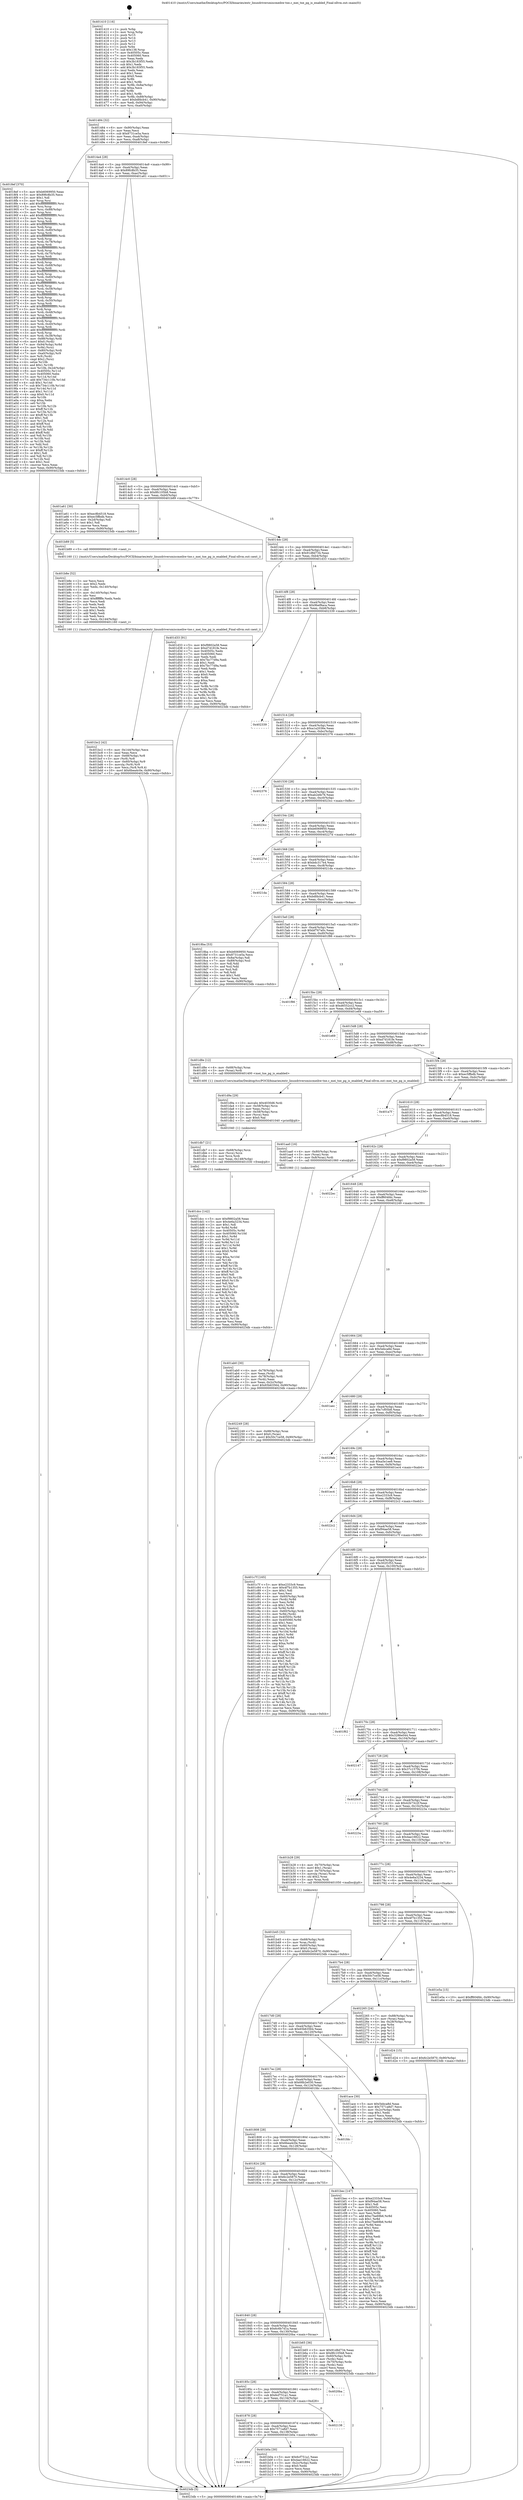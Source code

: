digraph "0x401410" {
  label = "0x401410 (/mnt/c/Users/mathe/Desktop/tcc/POCII/binaries/extr_linuxdriversmiscmeihw-txe.c_mei_txe_pg_is_enabled_Final-ollvm.out::main(0))"
  labelloc = "t"
  node[shape=record]

  Entry [label="",width=0.3,height=0.3,shape=circle,fillcolor=black,style=filled]
  "0x401484" [label="{
     0x401484 [32]\l
     | [instrs]\l
     &nbsp;&nbsp;0x401484 \<+6\>: mov -0x90(%rbp),%eax\l
     &nbsp;&nbsp;0x40148a \<+2\>: mov %eax,%ecx\l
     &nbsp;&nbsp;0x40148c \<+6\>: sub $0x8731ce5a,%ecx\l
     &nbsp;&nbsp;0x401492 \<+6\>: mov %eax,-0xa4(%rbp)\l
     &nbsp;&nbsp;0x401498 \<+6\>: mov %ecx,-0xa8(%rbp)\l
     &nbsp;&nbsp;0x40149e \<+6\>: je 00000000004018ef \<main+0x4df\>\l
  }"]
  "0x4018ef" [label="{
     0x4018ef [370]\l
     | [instrs]\l
     &nbsp;&nbsp;0x4018ef \<+5\>: mov $0xb6069950,%eax\l
     &nbsp;&nbsp;0x4018f4 \<+5\>: mov $0x89fc8b35,%ecx\l
     &nbsp;&nbsp;0x4018f9 \<+2\>: mov $0x1,%dl\l
     &nbsp;&nbsp;0x4018fb \<+3\>: mov %rsp,%rsi\l
     &nbsp;&nbsp;0x4018fe \<+4\>: add $0xfffffffffffffff0,%rsi\l
     &nbsp;&nbsp;0x401902 \<+3\>: mov %rsi,%rsp\l
     &nbsp;&nbsp;0x401905 \<+7\>: mov %rsi,-0x88(%rbp)\l
     &nbsp;&nbsp;0x40190c \<+3\>: mov %rsp,%rsi\l
     &nbsp;&nbsp;0x40190f \<+4\>: add $0xfffffffffffffff0,%rsi\l
     &nbsp;&nbsp;0x401913 \<+3\>: mov %rsi,%rsp\l
     &nbsp;&nbsp;0x401916 \<+3\>: mov %rsp,%rdi\l
     &nbsp;&nbsp;0x401919 \<+4\>: add $0xfffffffffffffff0,%rdi\l
     &nbsp;&nbsp;0x40191d \<+3\>: mov %rdi,%rsp\l
     &nbsp;&nbsp;0x401920 \<+4\>: mov %rdi,-0x80(%rbp)\l
     &nbsp;&nbsp;0x401924 \<+3\>: mov %rsp,%rdi\l
     &nbsp;&nbsp;0x401927 \<+4\>: add $0xfffffffffffffff0,%rdi\l
     &nbsp;&nbsp;0x40192b \<+3\>: mov %rdi,%rsp\l
     &nbsp;&nbsp;0x40192e \<+4\>: mov %rdi,-0x78(%rbp)\l
     &nbsp;&nbsp;0x401932 \<+3\>: mov %rsp,%rdi\l
     &nbsp;&nbsp;0x401935 \<+4\>: add $0xfffffffffffffff0,%rdi\l
     &nbsp;&nbsp;0x401939 \<+3\>: mov %rdi,%rsp\l
     &nbsp;&nbsp;0x40193c \<+4\>: mov %rdi,-0x70(%rbp)\l
     &nbsp;&nbsp;0x401940 \<+3\>: mov %rsp,%rdi\l
     &nbsp;&nbsp;0x401943 \<+4\>: add $0xfffffffffffffff0,%rdi\l
     &nbsp;&nbsp;0x401947 \<+3\>: mov %rdi,%rsp\l
     &nbsp;&nbsp;0x40194a \<+4\>: mov %rdi,-0x68(%rbp)\l
     &nbsp;&nbsp;0x40194e \<+3\>: mov %rsp,%rdi\l
     &nbsp;&nbsp;0x401951 \<+4\>: add $0xfffffffffffffff0,%rdi\l
     &nbsp;&nbsp;0x401955 \<+3\>: mov %rdi,%rsp\l
     &nbsp;&nbsp;0x401958 \<+4\>: mov %rdi,-0x60(%rbp)\l
     &nbsp;&nbsp;0x40195c \<+3\>: mov %rsp,%rdi\l
     &nbsp;&nbsp;0x40195f \<+4\>: add $0xfffffffffffffff0,%rdi\l
     &nbsp;&nbsp;0x401963 \<+3\>: mov %rdi,%rsp\l
     &nbsp;&nbsp;0x401966 \<+4\>: mov %rdi,-0x58(%rbp)\l
     &nbsp;&nbsp;0x40196a \<+3\>: mov %rsp,%rdi\l
     &nbsp;&nbsp;0x40196d \<+4\>: add $0xfffffffffffffff0,%rdi\l
     &nbsp;&nbsp;0x401971 \<+3\>: mov %rdi,%rsp\l
     &nbsp;&nbsp;0x401974 \<+4\>: mov %rdi,-0x50(%rbp)\l
     &nbsp;&nbsp;0x401978 \<+3\>: mov %rsp,%rdi\l
     &nbsp;&nbsp;0x40197b \<+4\>: add $0xfffffffffffffff0,%rdi\l
     &nbsp;&nbsp;0x40197f \<+3\>: mov %rdi,%rsp\l
     &nbsp;&nbsp;0x401982 \<+4\>: mov %rdi,-0x48(%rbp)\l
     &nbsp;&nbsp;0x401986 \<+3\>: mov %rsp,%rdi\l
     &nbsp;&nbsp;0x401989 \<+4\>: add $0xfffffffffffffff0,%rdi\l
     &nbsp;&nbsp;0x40198d \<+3\>: mov %rdi,%rsp\l
     &nbsp;&nbsp;0x401990 \<+4\>: mov %rdi,-0x40(%rbp)\l
     &nbsp;&nbsp;0x401994 \<+3\>: mov %rsp,%rdi\l
     &nbsp;&nbsp;0x401997 \<+4\>: add $0xfffffffffffffff0,%rdi\l
     &nbsp;&nbsp;0x40199b \<+3\>: mov %rdi,%rsp\l
     &nbsp;&nbsp;0x40199e \<+4\>: mov %rdi,-0x38(%rbp)\l
     &nbsp;&nbsp;0x4019a2 \<+7\>: mov -0x88(%rbp),%rdi\l
     &nbsp;&nbsp;0x4019a9 \<+6\>: movl $0x0,(%rdi)\l
     &nbsp;&nbsp;0x4019af \<+7\>: mov -0x94(%rbp),%r8d\l
     &nbsp;&nbsp;0x4019b6 \<+3\>: mov %r8d,(%rsi)\l
     &nbsp;&nbsp;0x4019b9 \<+4\>: mov -0x80(%rbp),%rdi\l
     &nbsp;&nbsp;0x4019bd \<+7\>: mov -0xa0(%rbp),%r9\l
     &nbsp;&nbsp;0x4019c4 \<+3\>: mov %r9,(%rdi)\l
     &nbsp;&nbsp;0x4019c7 \<+3\>: cmpl $0x2,(%rsi)\l
     &nbsp;&nbsp;0x4019ca \<+4\>: setne %r10b\l
     &nbsp;&nbsp;0x4019ce \<+4\>: and $0x1,%r10b\l
     &nbsp;&nbsp;0x4019d2 \<+4\>: mov %r10b,-0x2d(%rbp)\l
     &nbsp;&nbsp;0x4019d6 \<+8\>: mov 0x40505c,%r11d\l
     &nbsp;&nbsp;0x4019de \<+7\>: mov 0x405060,%ebx\l
     &nbsp;&nbsp;0x4019e5 \<+3\>: mov %r11d,%r14d\l
     &nbsp;&nbsp;0x4019e8 \<+7\>: add $0x734c110b,%r14d\l
     &nbsp;&nbsp;0x4019ef \<+4\>: sub $0x1,%r14d\l
     &nbsp;&nbsp;0x4019f3 \<+7\>: sub $0x734c110b,%r14d\l
     &nbsp;&nbsp;0x4019fa \<+4\>: imul %r14d,%r11d\l
     &nbsp;&nbsp;0x4019fe \<+4\>: and $0x1,%r11d\l
     &nbsp;&nbsp;0x401a02 \<+4\>: cmp $0x0,%r11d\l
     &nbsp;&nbsp;0x401a06 \<+4\>: sete %r10b\l
     &nbsp;&nbsp;0x401a0a \<+3\>: cmp $0xa,%ebx\l
     &nbsp;&nbsp;0x401a0d \<+4\>: setl %r15b\l
     &nbsp;&nbsp;0x401a11 \<+3\>: mov %r10b,%r12b\l
     &nbsp;&nbsp;0x401a14 \<+4\>: xor $0xff,%r12b\l
     &nbsp;&nbsp;0x401a18 \<+3\>: mov %r15b,%r13b\l
     &nbsp;&nbsp;0x401a1b \<+4\>: xor $0xff,%r13b\l
     &nbsp;&nbsp;0x401a1f \<+3\>: xor $0x1,%dl\l
     &nbsp;&nbsp;0x401a22 \<+3\>: mov %r12b,%sil\l
     &nbsp;&nbsp;0x401a25 \<+4\>: and $0xff,%sil\l
     &nbsp;&nbsp;0x401a29 \<+3\>: and %dl,%r10b\l
     &nbsp;&nbsp;0x401a2c \<+3\>: mov %r13b,%dil\l
     &nbsp;&nbsp;0x401a2f \<+4\>: and $0xff,%dil\l
     &nbsp;&nbsp;0x401a33 \<+3\>: and %dl,%r15b\l
     &nbsp;&nbsp;0x401a36 \<+3\>: or %r10b,%sil\l
     &nbsp;&nbsp;0x401a39 \<+3\>: or %r15b,%dil\l
     &nbsp;&nbsp;0x401a3c \<+3\>: xor %dil,%sil\l
     &nbsp;&nbsp;0x401a3f \<+3\>: or %r13b,%r12b\l
     &nbsp;&nbsp;0x401a42 \<+4\>: xor $0xff,%r12b\l
     &nbsp;&nbsp;0x401a46 \<+3\>: or $0x1,%dl\l
     &nbsp;&nbsp;0x401a49 \<+3\>: and %dl,%r12b\l
     &nbsp;&nbsp;0x401a4c \<+3\>: or %r12b,%sil\l
     &nbsp;&nbsp;0x401a4f \<+4\>: test $0x1,%sil\l
     &nbsp;&nbsp;0x401a53 \<+3\>: cmovne %ecx,%eax\l
     &nbsp;&nbsp;0x401a56 \<+6\>: mov %eax,-0x90(%rbp)\l
     &nbsp;&nbsp;0x401a5c \<+5\>: jmp 00000000004023db \<main+0xfcb\>\l
  }"]
  "0x4014a4" [label="{
     0x4014a4 [28]\l
     | [instrs]\l
     &nbsp;&nbsp;0x4014a4 \<+5\>: jmp 00000000004014a9 \<main+0x99\>\l
     &nbsp;&nbsp;0x4014a9 \<+6\>: mov -0xa4(%rbp),%eax\l
     &nbsp;&nbsp;0x4014af \<+5\>: sub $0x89fc8b35,%eax\l
     &nbsp;&nbsp;0x4014b4 \<+6\>: mov %eax,-0xac(%rbp)\l
     &nbsp;&nbsp;0x4014ba \<+6\>: je 0000000000401a61 \<main+0x651\>\l
  }"]
  Exit [label="",width=0.3,height=0.3,shape=circle,fillcolor=black,style=filled,peripheries=2]
  "0x401a61" [label="{
     0x401a61 [30]\l
     | [instrs]\l
     &nbsp;&nbsp;0x401a61 \<+5\>: mov $0xec8b4518,%eax\l
     &nbsp;&nbsp;0x401a66 \<+5\>: mov $0xec5ffbdb,%ecx\l
     &nbsp;&nbsp;0x401a6b \<+3\>: mov -0x2d(%rbp),%dl\l
     &nbsp;&nbsp;0x401a6e \<+3\>: test $0x1,%dl\l
     &nbsp;&nbsp;0x401a71 \<+3\>: cmovne %ecx,%eax\l
     &nbsp;&nbsp;0x401a74 \<+6\>: mov %eax,-0x90(%rbp)\l
     &nbsp;&nbsp;0x401a7a \<+5\>: jmp 00000000004023db \<main+0xfcb\>\l
  }"]
  "0x4014c0" [label="{
     0x4014c0 [28]\l
     | [instrs]\l
     &nbsp;&nbsp;0x4014c0 \<+5\>: jmp 00000000004014c5 \<main+0xb5\>\l
     &nbsp;&nbsp;0x4014c5 \<+6\>: mov -0xa4(%rbp),%eax\l
     &nbsp;&nbsp;0x4014cb \<+5\>: sub $0x8fc105b8,%eax\l
     &nbsp;&nbsp;0x4014d0 \<+6\>: mov %eax,-0xb0(%rbp)\l
     &nbsp;&nbsp;0x4014d6 \<+6\>: je 0000000000401b89 \<main+0x779\>\l
  }"]
  "0x401dcc" [label="{
     0x401dcc [142]\l
     | [instrs]\l
     &nbsp;&nbsp;0x401dcc \<+5\>: mov $0xf9802a58,%eax\l
     &nbsp;&nbsp;0x401dd1 \<+5\>: mov $0x4e6a3234,%esi\l
     &nbsp;&nbsp;0x401dd6 \<+2\>: mov $0x1,%dl\l
     &nbsp;&nbsp;0x401dd8 \<+3\>: xor %r8d,%r8d\l
     &nbsp;&nbsp;0x401ddb \<+8\>: mov 0x40505c,%r9d\l
     &nbsp;&nbsp;0x401de3 \<+8\>: mov 0x405060,%r10d\l
     &nbsp;&nbsp;0x401deb \<+4\>: sub $0x1,%r8d\l
     &nbsp;&nbsp;0x401def \<+3\>: mov %r9d,%r11d\l
     &nbsp;&nbsp;0x401df2 \<+3\>: add %r8d,%r11d\l
     &nbsp;&nbsp;0x401df5 \<+4\>: imul %r11d,%r9d\l
     &nbsp;&nbsp;0x401df9 \<+4\>: and $0x1,%r9d\l
     &nbsp;&nbsp;0x401dfd \<+4\>: cmp $0x0,%r9d\l
     &nbsp;&nbsp;0x401e01 \<+3\>: sete %bl\l
     &nbsp;&nbsp;0x401e04 \<+4\>: cmp $0xa,%r10d\l
     &nbsp;&nbsp;0x401e08 \<+4\>: setl %r14b\l
     &nbsp;&nbsp;0x401e0c \<+3\>: mov %bl,%r15b\l
     &nbsp;&nbsp;0x401e0f \<+4\>: xor $0xff,%r15b\l
     &nbsp;&nbsp;0x401e13 \<+3\>: mov %r14b,%r12b\l
     &nbsp;&nbsp;0x401e16 \<+4\>: xor $0xff,%r12b\l
     &nbsp;&nbsp;0x401e1a \<+3\>: xor $0x0,%dl\l
     &nbsp;&nbsp;0x401e1d \<+3\>: mov %r15b,%r13b\l
     &nbsp;&nbsp;0x401e20 \<+4\>: and $0x0,%r13b\l
     &nbsp;&nbsp;0x401e24 \<+2\>: and %dl,%bl\l
     &nbsp;&nbsp;0x401e26 \<+3\>: mov %r12b,%cl\l
     &nbsp;&nbsp;0x401e29 \<+3\>: and $0x0,%cl\l
     &nbsp;&nbsp;0x401e2c \<+3\>: and %dl,%r14b\l
     &nbsp;&nbsp;0x401e2f \<+3\>: or %bl,%r13b\l
     &nbsp;&nbsp;0x401e32 \<+3\>: or %r14b,%cl\l
     &nbsp;&nbsp;0x401e35 \<+3\>: xor %cl,%r13b\l
     &nbsp;&nbsp;0x401e38 \<+3\>: or %r12b,%r15b\l
     &nbsp;&nbsp;0x401e3b \<+4\>: xor $0xff,%r15b\l
     &nbsp;&nbsp;0x401e3f \<+3\>: or $0x0,%dl\l
     &nbsp;&nbsp;0x401e42 \<+3\>: and %dl,%r15b\l
     &nbsp;&nbsp;0x401e45 \<+3\>: or %r15b,%r13b\l
     &nbsp;&nbsp;0x401e48 \<+4\>: test $0x1,%r13b\l
     &nbsp;&nbsp;0x401e4c \<+3\>: cmovne %esi,%eax\l
     &nbsp;&nbsp;0x401e4f \<+6\>: mov %eax,-0x90(%rbp)\l
     &nbsp;&nbsp;0x401e55 \<+5\>: jmp 00000000004023db \<main+0xfcb\>\l
  }"]
  "0x401b89" [label="{
     0x401b89 [5]\l
     | [instrs]\l
     &nbsp;&nbsp;0x401b89 \<+5\>: call 0000000000401160 \<next_i\>\l
     | [calls]\l
     &nbsp;&nbsp;0x401160 \{1\} (/mnt/c/Users/mathe/Desktop/tcc/POCII/binaries/extr_linuxdriversmiscmeihw-txe.c_mei_txe_pg_is_enabled_Final-ollvm.out::next_i)\l
  }"]
  "0x4014dc" [label="{
     0x4014dc [28]\l
     | [instrs]\l
     &nbsp;&nbsp;0x4014dc \<+5\>: jmp 00000000004014e1 \<main+0xd1\>\l
     &nbsp;&nbsp;0x4014e1 \<+6\>: mov -0xa4(%rbp),%eax\l
     &nbsp;&nbsp;0x4014e7 \<+5\>: sub $0x91d8d734,%eax\l
     &nbsp;&nbsp;0x4014ec \<+6\>: mov %eax,-0xb4(%rbp)\l
     &nbsp;&nbsp;0x4014f2 \<+6\>: je 0000000000401d33 \<main+0x923\>\l
  }"]
  "0x401db7" [label="{
     0x401db7 [21]\l
     | [instrs]\l
     &nbsp;&nbsp;0x401db7 \<+4\>: mov -0x68(%rbp),%rcx\l
     &nbsp;&nbsp;0x401dbb \<+3\>: mov (%rcx),%rcx\l
     &nbsp;&nbsp;0x401dbe \<+3\>: mov %rcx,%rdi\l
     &nbsp;&nbsp;0x401dc1 \<+6\>: mov %eax,-0x148(%rbp)\l
     &nbsp;&nbsp;0x401dc7 \<+5\>: call 0000000000401030 \<free@plt\>\l
     | [calls]\l
     &nbsp;&nbsp;0x401030 \{1\} (unknown)\l
  }"]
  "0x401d33" [label="{
     0x401d33 [91]\l
     | [instrs]\l
     &nbsp;&nbsp;0x401d33 \<+5\>: mov $0xf9802a58,%eax\l
     &nbsp;&nbsp;0x401d38 \<+5\>: mov $0xd7d181fe,%ecx\l
     &nbsp;&nbsp;0x401d3d \<+7\>: mov 0x40505c,%edx\l
     &nbsp;&nbsp;0x401d44 \<+7\>: mov 0x405060,%esi\l
     &nbsp;&nbsp;0x401d4b \<+2\>: mov %edx,%edi\l
     &nbsp;&nbsp;0x401d4d \<+6\>: add $0x7bc77d9a,%edi\l
     &nbsp;&nbsp;0x401d53 \<+3\>: sub $0x1,%edi\l
     &nbsp;&nbsp;0x401d56 \<+6\>: sub $0x7bc77d9a,%edi\l
     &nbsp;&nbsp;0x401d5c \<+3\>: imul %edi,%edx\l
     &nbsp;&nbsp;0x401d5f \<+3\>: and $0x1,%edx\l
     &nbsp;&nbsp;0x401d62 \<+3\>: cmp $0x0,%edx\l
     &nbsp;&nbsp;0x401d65 \<+4\>: sete %r8b\l
     &nbsp;&nbsp;0x401d69 \<+3\>: cmp $0xa,%esi\l
     &nbsp;&nbsp;0x401d6c \<+4\>: setl %r9b\l
     &nbsp;&nbsp;0x401d70 \<+3\>: mov %r8b,%r10b\l
     &nbsp;&nbsp;0x401d73 \<+3\>: and %r9b,%r10b\l
     &nbsp;&nbsp;0x401d76 \<+3\>: xor %r9b,%r8b\l
     &nbsp;&nbsp;0x401d79 \<+3\>: or %r8b,%r10b\l
     &nbsp;&nbsp;0x401d7c \<+4\>: test $0x1,%r10b\l
     &nbsp;&nbsp;0x401d80 \<+3\>: cmovne %ecx,%eax\l
     &nbsp;&nbsp;0x401d83 \<+6\>: mov %eax,-0x90(%rbp)\l
     &nbsp;&nbsp;0x401d89 \<+5\>: jmp 00000000004023db \<main+0xfcb\>\l
  }"]
  "0x4014f8" [label="{
     0x4014f8 [28]\l
     | [instrs]\l
     &nbsp;&nbsp;0x4014f8 \<+5\>: jmp 00000000004014fd \<main+0xed\>\l
     &nbsp;&nbsp;0x4014fd \<+6\>: mov -0xa4(%rbp),%eax\l
     &nbsp;&nbsp;0x401503 \<+5\>: sub $0x9bef8aca,%eax\l
     &nbsp;&nbsp;0x401508 \<+6\>: mov %eax,-0xb8(%rbp)\l
     &nbsp;&nbsp;0x40150e \<+6\>: je 0000000000402339 \<main+0xf29\>\l
  }"]
  "0x401d9a" [label="{
     0x401d9a [29]\l
     | [instrs]\l
     &nbsp;&nbsp;0x401d9a \<+10\>: movabs $0x4030d6,%rdi\l
     &nbsp;&nbsp;0x401da4 \<+4\>: mov -0x58(%rbp),%rcx\l
     &nbsp;&nbsp;0x401da8 \<+2\>: mov %eax,(%rcx)\l
     &nbsp;&nbsp;0x401daa \<+4\>: mov -0x58(%rbp),%rcx\l
     &nbsp;&nbsp;0x401dae \<+2\>: mov (%rcx),%esi\l
     &nbsp;&nbsp;0x401db0 \<+2\>: mov $0x0,%al\l
     &nbsp;&nbsp;0x401db2 \<+5\>: call 0000000000401040 \<printf@plt\>\l
     | [calls]\l
     &nbsp;&nbsp;0x401040 \{1\} (unknown)\l
  }"]
  "0x402339" [label="{
     0x402339\l
  }", style=dashed]
  "0x401514" [label="{
     0x401514 [28]\l
     | [instrs]\l
     &nbsp;&nbsp;0x401514 \<+5\>: jmp 0000000000401519 \<main+0x109\>\l
     &nbsp;&nbsp;0x401519 \<+6\>: mov -0xa4(%rbp),%eax\l
     &nbsp;&nbsp;0x40151f \<+5\>: sub $0xa1a2036e,%eax\l
     &nbsp;&nbsp;0x401524 \<+6\>: mov %eax,-0xbc(%rbp)\l
     &nbsp;&nbsp;0x40152a \<+6\>: je 0000000000402376 \<main+0xf66\>\l
  }"]
  "0x401bc2" [label="{
     0x401bc2 [42]\l
     | [instrs]\l
     &nbsp;&nbsp;0x401bc2 \<+6\>: mov -0x144(%rbp),%ecx\l
     &nbsp;&nbsp;0x401bc8 \<+3\>: imul %eax,%ecx\l
     &nbsp;&nbsp;0x401bcb \<+4\>: mov -0x68(%rbp),%r8\l
     &nbsp;&nbsp;0x401bcf \<+3\>: mov (%r8),%r8\l
     &nbsp;&nbsp;0x401bd2 \<+4\>: mov -0x60(%rbp),%r9\l
     &nbsp;&nbsp;0x401bd6 \<+3\>: movslq (%r9),%r9\l
     &nbsp;&nbsp;0x401bd9 \<+4\>: mov %ecx,(%r8,%r9,4)\l
     &nbsp;&nbsp;0x401bdd \<+10\>: movl $0x6bea4c0e,-0x90(%rbp)\l
     &nbsp;&nbsp;0x401be7 \<+5\>: jmp 00000000004023db \<main+0xfcb\>\l
  }"]
  "0x402376" [label="{
     0x402376\l
  }", style=dashed]
  "0x401530" [label="{
     0x401530 [28]\l
     | [instrs]\l
     &nbsp;&nbsp;0x401530 \<+5\>: jmp 0000000000401535 \<main+0x125\>\l
     &nbsp;&nbsp;0x401535 \<+6\>: mov -0xa4(%rbp),%eax\l
     &nbsp;&nbsp;0x40153b \<+5\>: sub $0xab2efe76,%eax\l
     &nbsp;&nbsp;0x401540 \<+6\>: mov %eax,-0xc0(%rbp)\l
     &nbsp;&nbsp;0x401546 \<+6\>: je 00000000004023cc \<main+0xfbc\>\l
  }"]
  "0x401b8e" [label="{
     0x401b8e [52]\l
     | [instrs]\l
     &nbsp;&nbsp;0x401b8e \<+2\>: xor %ecx,%ecx\l
     &nbsp;&nbsp;0x401b90 \<+5\>: mov $0x2,%edx\l
     &nbsp;&nbsp;0x401b95 \<+6\>: mov %edx,-0x140(%rbp)\l
     &nbsp;&nbsp;0x401b9b \<+1\>: cltd\l
     &nbsp;&nbsp;0x401b9c \<+6\>: mov -0x140(%rbp),%esi\l
     &nbsp;&nbsp;0x401ba2 \<+2\>: idiv %esi\l
     &nbsp;&nbsp;0x401ba4 \<+6\>: imul $0xfffffffe,%edx,%edx\l
     &nbsp;&nbsp;0x401baa \<+2\>: mov %ecx,%edi\l
     &nbsp;&nbsp;0x401bac \<+2\>: sub %edx,%edi\l
     &nbsp;&nbsp;0x401bae \<+2\>: mov %ecx,%edx\l
     &nbsp;&nbsp;0x401bb0 \<+3\>: sub $0x1,%edx\l
     &nbsp;&nbsp;0x401bb3 \<+2\>: add %edx,%edi\l
     &nbsp;&nbsp;0x401bb5 \<+2\>: sub %edi,%ecx\l
     &nbsp;&nbsp;0x401bb7 \<+6\>: mov %ecx,-0x144(%rbp)\l
     &nbsp;&nbsp;0x401bbd \<+5\>: call 0000000000401160 \<next_i\>\l
     | [calls]\l
     &nbsp;&nbsp;0x401160 \{1\} (/mnt/c/Users/mathe/Desktop/tcc/POCII/binaries/extr_linuxdriversmiscmeihw-txe.c_mei_txe_pg_is_enabled_Final-ollvm.out::next_i)\l
  }"]
  "0x4023cc" [label="{
     0x4023cc\l
  }", style=dashed]
  "0x40154c" [label="{
     0x40154c [28]\l
     | [instrs]\l
     &nbsp;&nbsp;0x40154c \<+5\>: jmp 0000000000401551 \<main+0x141\>\l
     &nbsp;&nbsp;0x401551 \<+6\>: mov -0xa4(%rbp),%eax\l
     &nbsp;&nbsp;0x401557 \<+5\>: sub $0xb6069950,%eax\l
     &nbsp;&nbsp;0x40155c \<+6\>: mov %eax,-0xc4(%rbp)\l
     &nbsp;&nbsp;0x401562 \<+6\>: je 000000000040227d \<main+0xe6d\>\l
  }"]
  "0x401b45" [label="{
     0x401b45 [32]\l
     | [instrs]\l
     &nbsp;&nbsp;0x401b45 \<+4\>: mov -0x68(%rbp),%rdi\l
     &nbsp;&nbsp;0x401b49 \<+3\>: mov %rax,(%rdi)\l
     &nbsp;&nbsp;0x401b4c \<+4\>: mov -0x60(%rbp),%rax\l
     &nbsp;&nbsp;0x401b50 \<+6\>: movl $0x0,(%rax)\l
     &nbsp;&nbsp;0x401b56 \<+10\>: movl $0x6c2e5870,-0x90(%rbp)\l
     &nbsp;&nbsp;0x401b60 \<+5\>: jmp 00000000004023db \<main+0xfcb\>\l
  }"]
  "0x40227d" [label="{
     0x40227d\l
  }", style=dashed]
  "0x401568" [label="{
     0x401568 [28]\l
     | [instrs]\l
     &nbsp;&nbsp;0x401568 \<+5\>: jmp 000000000040156d \<main+0x15d\>\l
     &nbsp;&nbsp;0x40156d \<+6\>: mov -0xa4(%rbp),%eax\l
     &nbsp;&nbsp;0x401573 \<+5\>: sub $0xbdc317e4,%eax\l
     &nbsp;&nbsp;0x401578 \<+6\>: mov %eax,-0xc8(%rbp)\l
     &nbsp;&nbsp;0x40157e \<+6\>: je 00000000004021da \<main+0xdca\>\l
  }"]
  "0x401894" [label="{
     0x401894\l
  }", style=dashed]
  "0x4021da" [label="{
     0x4021da\l
  }", style=dashed]
  "0x401584" [label="{
     0x401584 [28]\l
     | [instrs]\l
     &nbsp;&nbsp;0x401584 \<+5\>: jmp 0000000000401589 \<main+0x179\>\l
     &nbsp;&nbsp;0x401589 \<+6\>: mov -0xa4(%rbp),%eax\l
     &nbsp;&nbsp;0x40158f \<+5\>: sub $0xbdfdcb41,%eax\l
     &nbsp;&nbsp;0x401594 \<+6\>: mov %eax,-0xcc(%rbp)\l
     &nbsp;&nbsp;0x40159a \<+6\>: je 00000000004018ba \<main+0x4aa\>\l
  }"]
  "0x401b0a" [label="{
     0x401b0a [30]\l
     | [instrs]\l
     &nbsp;&nbsp;0x401b0a \<+5\>: mov $0x6cf751a1,%eax\l
     &nbsp;&nbsp;0x401b0f \<+5\>: mov $0x4ae16622,%ecx\l
     &nbsp;&nbsp;0x401b14 \<+3\>: mov -0x2c(%rbp),%edx\l
     &nbsp;&nbsp;0x401b17 \<+3\>: cmp $0x0,%edx\l
     &nbsp;&nbsp;0x401b1a \<+3\>: cmove %ecx,%eax\l
     &nbsp;&nbsp;0x401b1d \<+6\>: mov %eax,-0x90(%rbp)\l
     &nbsp;&nbsp;0x401b23 \<+5\>: jmp 00000000004023db \<main+0xfcb\>\l
  }"]
  "0x4018ba" [label="{
     0x4018ba [53]\l
     | [instrs]\l
     &nbsp;&nbsp;0x4018ba \<+5\>: mov $0xb6069950,%eax\l
     &nbsp;&nbsp;0x4018bf \<+5\>: mov $0x8731ce5a,%ecx\l
     &nbsp;&nbsp;0x4018c4 \<+6\>: mov -0x8a(%rbp),%dl\l
     &nbsp;&nbsp;0x4018ca \<+7\>: mov -0x89(%rbp),%sil\l
     &nbsp;&nbsp;0x4018d1 \<+3\>: mov %dl,%dil\l
     &nbsp;&nbsp;0x4018d4 \<+3\>: and %sil,%dil\l
     &nbsp;&nbsp;0x4018d7 \<+3\>: xor %sil,%dl\l
     &nbsp;&nbsp;0x4018da \<+3\>: or %dl,%dil\l
     &nbsp;&nbsp;0x4018dd \<+4\>: test $0x1,%dil\l
     &nbsp;&nbsp;0x4018e1 \<+3\>: cmovne %ecx,%eax\l
     &nbsp;&nbsp;0x4018e4 \<+6\>: mov %eax,-0x90(%rbp)\l
     &nbsp;&nbsp;0x4018ea \<+5\>: jmp 00000000004023db \<main+0xfcb\>\l
  }"]
  "0x4015a0" [label="{
     0x4015a0 [28]\l
     | [instrs]\l
     &nbsp;&nbsp;0x4015a0 \<+5\>: jmp 00000000004015a5 \<main+0x195\>\l
     &nbsp;&nbsp;0x4015a5 \<+6\>: mov -0xa4(%rbp),%eax\l
     &nbsp;&nbsp;0x4015ab \<+5\>: sub $0xbf767a0c,%eax\l
     &nbsp;&nbsp;0x4015b0 \<+6\>: mov %eax,-0xd0(%rbp)\l
     &nbsp;&nbsp;0x4015b6 \<+6\>: je 0000000000401f86 \<main+0xb76\>\l
  }"]
  "0x4023db" [label="{
     0x4023db [5]\l
     | [instrs]\l
     &nbsp;&nbsp;0x4023db \<+5\>: jmp 0000000000401484 \<main+0x74\>\l
  }"]
  "0x401410" [label="{
     0x401410 [116]\l
     | [instrs]\l
     &nbsp;&nbsp;0x401410 \<+1\>: push %rbp\l
     &nbsp;&nbsp;0x401411 \<+3\>: mov %rsp,%rbp\l
     &nbsp;&nbsp;0x401414 \<+2\>: push %r15\l
     &nbsp;&nbsp;0x401416 \<+2\>: push %r14\l
     &nbsp;&nbsp;0x401418 \<+2\>: push %r13\l
     &nbsp;&nbsp;0x40141a \<+2\>: push %r12\l
     &nbsp;&nbsp;0x40141c \<+1\>: push %rbx\l
     &nbsp;&nbsp;0x40141d \<+7\>: sub $0x138,%rsp\l
     &nbsp;&nbsp;0x401424 \<+7\>: mov 0x40505c,%eax\l
     &nbsp;&nbsp;0x40142b \<+7\>: mov 0x405060,%ecx\l
     &nbsp;&nbsp;0x401432 \<+2\>: mov %eax,%edx\l
     &nbsp;&nbsp;0x401434 \<+6\>: sub $0x3b183f55,%edx\l
     &nbsp;&nbsp;0x40143a \<+3\>: sub $0x1,%edx\l
     &nbsp;&nbsp;0x40143d \<+6\>: add $0x3b183f55,%edx\l
     &nbsp;&nbsp;0x401443 \<+3\>: imul %edx,%eax\l
     &nbsp;&nbsp;0x401446 \<+3\>: and $0x1,%eax\l
     &nbsp;&nbsp;0x401449 \<+3\>: cmp $0x0,%eax\l
     &nbsp;&nbsp;0x40144c \<+4\>: sete %r8b\l
     &nbsp;&nbsp;0x401450 \<+4\>: and $0x1,%r8b\l
     &nbsp;&nbsp;0x401454 \<+7\>: mov %r8b,-0x8a(%rbp)\l
     &nbsp;&nbsp;0x40145b \<+3\>: cmp $0xa,%ecx\l
     &nbsp;&nbsp;0x40145e \<+4\>: setl %r8b\l
     &nbsp;&nbsp;0x401462 \<+4\>: and $0x1,%r8b\l
     &nbsp;&nbsp;0x401466 \<+7\>: mov %r8b,-0x89(%rbp)\l
     &nbsp;&nbsp;0x40146d \<+10\>: movl $0xbdfdcb41,-0x90(%rbp)\l
     &nbsp;&nbsp;0x401477 \<+6\>: mov %edi,-0x94(%rbp)\l
     &nbsp;&nbsp;0x40147d \<+7\>: mov %rsi,-0xa0(%rbp)\l
  }"]
  "0x401878" [label="{
     0x401878 [28]\l
     | [instrs]\l
     &nbsp;&nbsp;0x401878 \<+5\>: jmp 000000000040187d \<main+0x46d\>\l
     &nbsp;&nbsp;0x40187d \<+6\>: mov -0xa4(%rbp),%eax\l
     &nbsp;&nbsp;0x401883 \<+5\>: sub $0x7571a8d7,%eax\l
     &nbsp;&nbsp;0x401888 \<+6\>: mov %eax,-0x138(%rbp)\l
     &nbsp;&nbsp;0x40188e \<+6\>: je 0000000000401b0a \<main+0x6fa\>\l
  }"]
  "0x402138" [label="{
     0x402138\l
  }", style=dashed]
  "0x401f86" [label="{
     0x401f86\l
  }", style=dashed]
  "0x4015bc" [label="{
     0x4015bc [28]\l
     | [instrs]\l
     &nbsp;&nbsp;0x4015bc \<+5\>: jmp 00000000004015c1 \<main+0x1b1\>\l
     &nbsp;&nbsp;0x4015c1 \<+6\>: mov -0xa4(%rbp),%eax\l
     &nbsp;&nbsp;0x4015c7 \<+5\>: sub $0xd6552cc2,%eax\l
     &nbsp;&nbsp;0x4015cc \<+6\>: mov %eax,-0xd4(%rbp)\l
     &nbsp;&nbsp;0x4015d2 \<+6\>: je 0000000000401e69 \<main+0xa59\>\l
  }"]
  "0x40185c" [label="{
     0x40185c [28]\l
     | [instrs]\l
     &nbsp;&nbsp;0x40185c \<+5\>: jmp 0000000000401861 \<main+0x451\>\l
     &nbsp;&nbsp;0x401861 \<+6\>: mov -0xa4(%rbp),%eax\l
     &nbsp;&nbsp;0x401867 \<+5\>: sub $0x6cf751a1,%eax\l
     &nbsp;&nbsp;0x40186c \<+6\>: mov %eax,-0x134(%rbp)\l
     &nbsp;&nbsp;0x401872 \<+6\>: je 0000000000402138 \<main+0xd28\>\l
  }"]
  "0x401e69" [label="{
     0x401e69\l
  }", style=dashed]
  "0x4015d8" [label="{
     0x4015d8 [28]\l
     | [instrs]\l
     &nbsp;&nbsp;0x4015d8 \<+5\>: jmp 00000000004015dd \<main+0x1cd\>\l
     &nbsp;&nbsp;0x4015dd \<+6\>: mov -0xa4(%rbp),%eax\l
     &nbsp;&nbsp;0x4015e3 \<+5\>: sub $0xd7d181fe,%eax\l
     &nbsp;&nbsp;0x4015e8 \<+6\>: mov %eax,-0xd8(%rbp)\l
     &nbsp;&nbsp;0x4015ee \<+6\>: je 0000000000401d8e \<main+0x97e\>\l
  }"]
  "0x4020ba" [label="{
     0x4020ba\l
  }", style=dashed]
  "0x401d8e" [label="{
     0x401d8e [12]\l
     | [instrs]\l
     &nbsp;&nbsp;0x401d8e \<+4\>: mov -0x68(%rbp),%rax\l
     &nbsp;&nbsp;0x401d92 \<+3\>: mov (%rax),%rdi\l
     &nbsp;&nbsp;0x401d95 \<+5\>: call 0000000000401400 \<mei_txe_pg_is_enabled\>\l
     | [calls]\l
     &nbsp;&nbsp;0x401400 \{1\} (/mnt/c/Users/mathe/Desktop/tcc/POCII/binaries/extr_linuxdriversmiscmeihw-txe.c_mei_txe_pg_is_enabled_Final-ollvm.out::mei_txe_pg_is_enabled)\l
  }"]
  "0x4015f4" [label="{
     0x4015f4 [28]\l
     | [instrs]\l
     &nbsp;&nbsp;0x4015f4 \<+5\>: jmp 00000000004015f9 \<main+0x1e9\>\l
     &nbsp;&nbsp;0x4015f9 \<+6\>: mov -0xa4(%rbp),%eax\l
     &nbsp;&nbsp;0x4015ff \<+5\>: sub $0xec5ffbdb,%eax\l
     &nbsp;&nbsp;0x401604 \<+6\>: mov %eax,-0xdc(%rbp)\l
     &nbsp;&nbsp;0x40160a \<+6\>: je 0000000000401a7f \<main+0x66f\>\l
  }"]
  "0x401840" [label="{
     0x401840 [28]\l
     | [instrs]\l
     &nbsp;&nbsp;0x401840 \<+5\>: jmp 0000000000401845 \<main+0x435\>\l
     &nbsp;&nbsp;0x401845 \<+6\>: mov -0xa4(%rbp),%eax\l
     &nbsp;&nbsp;0x40184b \<+5\>: sub $0x6c6b7d1a,%eax\l
     &nbsp;&nbsp;0x401850 \<+6\>: mov %eax,-0x130(%rbp)\l
     &nbsp;&nbsp;0x401856 \<+6\>: je 00000000004020ba \<main+0xcaa\>\l
  }"]
  "0x401a7f" [label="{
     0x401a7f\l
  }", style=dashed]
  "0x401610" [label="{
     0x401610 [28]\l
     | [instrs]\l
     &nbsp;&nbsp;0x401610 \<+5\>: jmp 0000000000401615 \<main+0x205\>\l
     &nbsp;&nbsp;0x401615 \<+6\>: mov -0xa4(%rbp),%eax\l
     &nbsp;&nbsp;0x40161b \<+5\>: sub $0xec8b4518,%eax\l
     &nbsp;&nbsp;0x401620 \<+6\>: mov %eax,-0xe0(%rbp)\l
     &nbsp;&nbsp;0x401626 \<+6\>: je 0000000000401aa0 \<main+0x690\>\l
  }"]
  "0x401b65" [label="{
     0x401b65 [36]\l
     | [instrs]\l
     &nbsp;&nbsp;0x401b65 \<+5\>: mov $0x91d8d734,%eax\l
     &nbsp;&nbsp;0x401b6a \<+5\>: mov $0x8fc105b8,%ecx\l
     &nbsp;&nbsp;0x401b6f \<+4\>: mov -0x60(%rbp),%rdx\l
     &nbsp;&nbsp;0x401b73 \<+2\>: mov (%rdx),%esi\l
     &nbsp;&nbsp;0x401b75 \<+4\>: mov -0x70(%rbp),%rdx\l
     &nbsp;&nbsp;0x401b79 \<+2\>: cmp (%rdx),%esi\l
     &nbsp;&nbsp;0x401b7b \<+3\>: cmovl %ecx,%eax\l
     &nbsp;&nbsp;0x401b7e \<+6\>: mov %eax,-0x90(%rbp)\l
     &nbsp;&nbsp;0x401b84 \<+5\>: jmp 00000000004023db \<main+0xfcb\>\l
  }"]
  "0x401aa0" [label="{
     0x401aa0 [16]\l
     | [instrs]\l
     &nbsp;&nbsp;0x401aa0 \<+4\>: mov -0x80(%rbp),%rax\l
     &nbsp;&nbsp;0x401aa4 \<+3\>: mov (%rax),%rax\l
     &nbsp;&nbsp;0x401aa7 \<+4\>: mov 0x8(%rax),%rdi\l
     &nbsp;&nbsp;0x401aab \<+5\>: call 0000000000401060 \<atoi@plt\>\l
     | [calls]\l
     &nbsp;&nbsp;0x401060 \{1\} (unknown)\l
  }"]
  "0x40162c" [label="{
     0x40162c [28]\l
     | [instrs]\l
     &nbsp;&nbsp;0x40162c \<+5\>: jmp 0000000000401631 \<main+0x221\>\l
     &nbsp;&nbsp;0x401631 \<+6\>: mov -0xa4(%rbp),%eax\l
     &nbsp;&nbsp;0x401637 \<+5\>: sub $0xf9802a58,%eax\l
     &nbsp;&nbsp;0x40163c \<+6\>: mov %eax,-0xe4(%rbp)\l
     &nbsp;&nbsp;0x401642 \<+6\>: je 00000000004022ec \<main+0xedc\>\l
  }"]
  "0x401ab0" [label="{
     0x401ab0 [30]\l
     | [instrs]\l
     &nbsp;&nbsp;0x401ab0 \<+4\>: mov -0x78(%rbp),%rdi\l
     &nbsp;&nbsp;0x401ab4 \<+2\>: mov %eax,(%rdi)\l
     &nbsp;&nbsp;0x401ab6 \<+4\>: mov -0x78(%rbp),%rdi\l
     &nbsp;&nbsp;0x401aba \<+2\>: mov (%rdi),%eax\l
     &nbsp;&nbsp;0x401abc \<+3\>: mov %eax,-0x2c(%rbp)\l
     &nbsp;&nbsp;0x401abf \<+10\>: movl $0x65b63564,-0x90(%rbp)\l
     &nbsp;&nbsp;0x401ac9 \<+5\>: jmp 00000000004023db \<main+0xfcb\>\l
  }"]
  "0x401824" [label="{
     0x401824 [28]\l
     | [instrs]\l
     &nbsp;&nbsp;0x401824 \<+5\>: jmp 0000000000401829 \<main+0x419\>\l
     &nbsp;&nbsp;0x401829 \<+6\>: mov -0xa4(%rbp),%eax\l
     &nbsp;&nbsp;0x40182f \<+5\>: sub $0x6c2e5870,%eax\l
     &nbsp;&nbsp;0x401834 \<+6\>: mov %eax,-0x12c(%rbp)\l
     &nbsp;&nbsp;0x40183a \<+6\>: je 0000000000401b65 \<main+0x755\>\l
  }"]
  "0x4022ec" [label="{
     0x4022ec\l
  }", style=dashed]
  "0x401648" [label="{
     0x401648 [28]\l
     | [instrs]\l
     &nbsp;&nbsp;0x401648 \<+5\>: jmp 000000000040164d \<main+0x23d\>\l
     &nbsp;&nbsp;0x40164d \<+6\>: mov -0xa4(%rbp),%eax\l
     &nbsp;&nbsp;0x401653 \<+5\>: sub $0xff604fdc,%eax\l
     &nbsp;&nbsp;0x401658 \<+6\>: mov %eax,-0xe8(%rbp)\l
     &nbsp;&nbsp;0x40165e \<+6\>: je 0000000000402249 \<main+0xe39\>\l
  }"]
  "0x401bec" [label="{
     0x401bec [147]\l
     | [instrs]\l
     &nbsp;&nbsp;0x401bec \<+5\>: mov $0xe2333c9,%eax\l
     &nbsp;&nbsp;0x401bf1 \<+5\>: mov $0xf94ae58,%ecx\l
     &nbsp;&nbsp;0x401bf6 \<+2\>: mov $0x1,%dl\l
     &nbsp;&nbsp;0x401bf8 \<+7\>: mov 0x40505c,%esi\l
     &nbsp;&nbsp;0x401bff \<+7\>: mov 0x405060,%edi\l
     &nbsp;&nbsp;0x401c06 \<+3\>: mov %esi,%r8d\l
     &nbsp;&nbsp;0x401c09 \<+7\>: add $0xc7be69b6,%r8d\l
     &nbsp;&nbsp;0x401c10 \<+4\>: sub $0x1,%r8d\l
     &nbsp;&nbsp;0x401c14 \<+7\>: sub $0xc7be69b6,%r8d\l
     &nbsp;&nbsp;0x401c1b \<+4\>: imul %r8d,%esi\l
     &nbsp;&nbsp;0x401c1f \<+3\>: and $0x1,%esi\l
     &nbsp;&nbsp;0x401c22 \<+3\>: cmp $0x0,%esi\l
     &nbsp;&nbsp;0x401c25 \<+4\>: sete %r9b\l
     &nbsp;&nbsp;0x401c29 \<+3\>: cmp $0xa,%edi\l
     &nbsp;&nbsp;0x401c2c \<+4\>: setl %r10b\l
     &nbsp;&nbsp;0x401c30 \<+3\>: mov %r9b,%r11b\l
     &nbsp;&nbsp;0x401c33 \<+4\>: xor $0xff,%r11b\l
     &nbsp;&nbsp;0x401c37 \<+3\>: mov %r10b,%bl\l
     &nbsp;&nbsp;0x401c3a \<+3\>: xor $0xff,%bl\l
     &nbsp;&nbsp;0x401c3d \<+3\>: xor $0x1,%dl\l
     &nbsp;&nbsp;0x401c40 \<+3\>: mov %r11b,%r14b\l
     &nbsp;&nbsp;0x401c43 \<+4\>: and $0xff,%r14b\l
     &nbsp;&nbsp;0x401c47 \<+3\>: and %dl,%r9b\l
     &nbsp;&nbsp;0x401c4a \<+3\>: mov %bl,%r15b\l
     &nbsp;&nbsp;0x401c4d \<+4\>: and $0xff,%r15b\l
     &nbsp;&nbsp;0x401c51 \<+3\>: and %dl,%r10b\l
     &nbsp;&nbsp;0x401c54 \<+3\>: or %r9b,%r14b\l
     &nbsp;&nbsp;0x401c57 \<+3\>: or %r10b,%r15b\l
     &nbsp;&nbsp;0x401c5a \<+3\>: xor %r15b,%r14b\l
     &nbsp;&nbsp;0x401c5d \<+3\>: or %bl,%r11b\l
     &nbsp;&nbsp;0x401c60 \<+4\>: xor $0xff,%r11b\l
     &nbsp;&nbsp;0x401c64 \<+3\>: or $0x1,%dl\l
     &nbsp;&nbsp;0x401c67 \<+3\>: and %dl,%r11b\l
     &nbsp;&nbsp;0x401c6a \<+3\>: or %r11b,%r14b\l
     &nbsp;&nbsp;0x401c6d \<+4\>: test $0x1,%r14b\l
     &nbsp;&nbsp;0x401c71 \<+3\>: cmovne %ecx,%eax\l
     &nbsp;&nbsp;0x401c74 \<+6\>: mov %eax,-0x90(%rbp)\l
     &nbsp;&nbsp;0x401c7a \<+5\>: jmp 00000000004023db \<main+0xfcb\>\l
  }"]
  "0x402249" [label="{
     0x402249 [28]\l
     | [instrs]\l
     &nbsp;&nbsp;0x402249 \<+7\>: mov -0x88(%rbp),%rax\l
     &nbsp;&nbsp;0x402250 \<+6\>: movl $0x0,(%rax)\l
     &nbsp;&nbsp;0x402256 \<+10\>: movl $0x50c7ce58,-0x90(%rbp)\l
     &nbsp;&nbsp;0x402260 \<+5\>: jmp 00000000004023db \<main+0xfcb\>\l
  }"]
  "0x401664" [label="{
     0x401664 [28]\l
     | [instrs]\l
     &nbsp;&nbsp;0x401664 \<+5\>: jmp 0000000000401669 \<main+0x259\>\l
     &nbsp;&nbsp;0x401669 \<+6\>: mov -0xa4(%rbp),%eax\l
     &nbsp;&nbsp;0x40166f \<+5\>: sub $0x5ebca8d,%eax\l
     &nbsp;&nbsp;0x401674 \<+6\>: mov %eax,-0xec(%rbp)\l
     &nbsp;&nbsp;0x40167a \<+6\>: je 0000000000401aec \<main+0x6dc\>\l
  }"]
  "0x401808" [label="{
     0x401808 [28]\l
     | [instrs]\l
     &nbsp;&nbsp;0x401808 \<+5\>: jmp 000000000040180d \<main+0x3fd\>\l
     &nbsp;&nbsp;0x40180d \<+6\>: mov -0xa4(%rbp),%eax\l
     &nbsp;&nbsp;0x401813 \<+5\>: sub $0x6bea4c0e,%eax\l
     &nbsp;&nbsp;0x401818 \<+6\>: mov %eax,-0x128(%rbp)\l
     &nbsp;&nbsp;0x40181e \<+6\>: je 0000000000401bec \<main+0x7dc\>\l
  }"]
  "0x401aec" [label="{
     0x401aec\l
  }", style=dashed]
  "0x401680" [label="{
     0x401680 [28]\l
     | [instrs]\l
     &nbsp;&nbsp;0x401680 \<+5\>: jmp 0000000000401685 \<main+0x275\>\l
     &nbsp;&nbsp;0x401685 \<+6\>: mov -0xa4(%rbp),%eax\l
     &nbsp;&nbsp;0x40168b \<+5\>: sub $0x7cf05b8,%eax\l
     &nbsp;&nbsp;0x401690 \<+6\>: mov %eax,-0xf0(%rbp)\l
     &nbsp;&nbsp;0x401696 \<+6\>: je 00000000004020eb \<main+0xcdb\>\l
  }"]
  "0x401fdc" [label="{
     0x401fdc\l
  }", style=dashed]
  "0x4020eb" [label="{
     0x4020eb\l
  }", style=dashed]
  "0x40169c" [label="{
     0x40169c [28]\l
     | [instrs]\l
     &nbsp;&nbsp;0x40169c \<+5\>: jmp 00000000004016a1 \<main+0x291\>\l
     &nbsp;&nbsp;0x4016a1 \<+6\>: mov -0xa4(%rbp),%eax\l
     &nbsp;&nbsp;0x4016a7 \<+5\>: sub $0xa5e1ee9,%eax\l
     &nbsp;&nbsp;0x4016ac \<+6\>: mov %eax,-0xf4(%rbp)\l
     &nbsp;&nbsp;0x4016b2 \<+6\>: je 0000000000401ec4 \<main+0xab4\>\l
  }"]
  "0x4017ec" [label="{
     0x4017ec [28]\l
     | [instrs]\l
     &nbsp;&nbsp;0x4017ec \<+5\>: jmp 00000000004017f1 \<main+0x3e1\>\l
     &nbsp;&nbsp;0x4017f1 \<+6\>: mov -0xa4(%rbp),%eax\l
     &nbsp;&nbsp;0x4017f7 \<+5\>: sub $0x68b2e030,%eax\l
     &nbsp;&nbsp;0x4017fc \<+6\>: mov %eax,-0x124(%rbp)\l
     &nbsp;&nbsp;0x401802 \<+6\>: je 0000000000401fdc \<main+0xbcc\>\l
  }"]
  "0x401ec4" [label="{
     0x401ec4\l
  }", style=dashed]
  "0x4016b8" [label="{
     0x4016b8 [28]\l
     | [instrs]\l
     &nbsp;&nbsp;0x4016b8 \<+5\>: jmp 00000000004016bd \<main+0x2ad\>\l
     &nbsp;&nbsp;0x4016bd \<+6\>: mov -0xa4(%rbp),%eax\l
     &nbsp;&nbsp;0x4016c3 \<+5\>: sub $0xe2333c9,%eax\l
     &nbsp;&nbsp;0x4016c8 \<+6\>: mov %eax,-0xf8(%rbp)\l
     &nbsp;&nbsp;0x4016ce \<+6\>: je 00000000004022c2 \<main+0xeb2\>\l
  }"]
  "0x401ace" [label="{
     0x401ace [30]\l
     | [instrs]\l
     &nbsp;&nbsp;0x401ace \<+5\>: mov $0x5ebca8d,%eax\l
     &nbsp;&nbsp;0x401ad3 \<+5\>: mov $0x7571a8d7,%ecx\l
     &nbsp;&nbsp;0x401ad8 \<+3\>: mov -0x2c(%rbp),%edx\l
     &nbsp;&nbsp;0x401adb \<+3\>: cmp $0x1,%edx\l
     &nbsp;&nbsp;0x401ade \<+3\>: cmovl %ecx,%eax\l
     &nbsp;&nbsp;0x401ae1 \<+6\>: mov %eax,-0x90(%rbp)\l
     &nbsp;&nbsp;0x401ae7 \<+5\>: jmp 00000000004023db \<main+0xfcb\>\l
  }"]
  "0x4022c2" [label="{
     0x4022c2\l
  }", style=dashed]
  "0x4016d4" [label="{
     0x4016d4 [28]\l
     | [instrs]\l
     &nbsp;&nbsp;0x4016d4 \<+5\>: jmp 00000000004016d9 \<main+0x2c9\>\l
     &nbsp;&nbsp;0x4016d9 \<+6\>: mov -0xa4(%rbp),%eax\l
     &nbsp;&nbsp;0x4016df \<+5\>: sub $0xf94ae58,%eax\l
     &nbsp;&nbsp;0x4016e4 \<+6\>: mov %eax,-0xfc(%rbp)\l
     &nbsp;&nbsp;0x4016ea \<+6\>: je 0000000000401c7f \<main+0x86f\>\l
  }"]
  "0x4017d0" [label="{
     0x4017d0 [28]\l
     | [instrs]\l
     &nbsp;&nbsp;0x4017d0 \<+5\>: jmp 00000000004017d5 \<main+0x3c5\>\l
     &nbsp;&nbsp;0x4017d5 \<+6\>: mov -0xa4(%rbp),%eax\l
     &nbsp;&nbsp;0x4017db \<+5\>: sub $0x65b63564,%eax\l
     &nbsp;&nbsp;0x4017e0 \<+6\>: mov %eax,-0x120(%rbp)\l
     &nbsp;&nbsp;0x4017e6 \<+6\>: je 0000000000401ace \<main+0x6be\>\l
  }"]
  "0x401c7f" [label="{
     0x401c7f [165]\l
     | [instrs]\l
     &nbsp;&nbsp;0x401c7f \<+5\>: mov $0xe2333c9,%eax\l
     &nbsp;&nbsp;0x401c84 \<+5\>: mov $0x4f7b1355,%ecx\l
     &nbsp;&nbsp;0x401c89 \<+2\>: mov $0x1,%dl\l
     &nbsp;&nbsp;0x401c8b \<+2\>: xor %esi,%esi\l
     &nbsp;&nbsp;0x401c8d \<+4\>: mov -0x60(%rbp),%rdi\l
     &nbsp;&nbsp;0x401c91 \<+3\>: mov (%rdi),%r8d\l
     &nbsp;&nbsp;0x401c94 \<+3\>: mov %esi,%r9d\l
     &nbsp;&nbsp;0x401c97 \<+4\>: sub $0x1,%r9d\l
     &nbsp;&nbsp;0x401c9b \<+3\>: sub %r9d,%r8d\l
     &nbsp;&nbsp;0x401c9e \<+4\>: mov -0x60(%rbp),%rdi\l
     &nbsp;&nbsp;0x401ca2 \<+3\>: mov %r8d,(%rdi)\l
     &nbsp;&nbsp;0x401ca5 \<+8\>: mov 0x40505c,%r8d\l
     &nbsp;&nbsp;0x401cad \<+8\>: mov 0x405060,%r9d\l
     &nbsp;&nbsp;0x401cb5 \<+3\>: sub $0x1,%esi\l
     &nbsp;&nbsp;0x401cb8 \<+3\>: mov %r8d,%r10d\l
     &nbsp;&nbsp;0x401cbb \<+3\>: add %esi,%r10d\l
     &nbsp;&nbsp;0x401cbe \<+4\>: imul %r10d,%r8d\l
     &nbsp;&nbsp;0x401cc2 \<+4\>: and $0x1,%r8d\l
     &nbsp;&nbsp;0x401cc6 \<+4\>: cmp $0x0,%r8d\l
     &nbsp;&nbsp;0x401cca \<+4\>: sete %r11b\l
     &nbsp;&nbsp;0x401cce \<+4\>: cmp $0xa,%r9d\l
     &nbsp;&nbsp;0x401cd2 \<+3\>: setl %bl\l
     &nbsp;&nbsp;0x401cd5 \<+3\>: mov %r11b,%r14b\l
     &nbsp;&nbsp;0x401cd8 \<+4\>: xor $0xff,%r14b\l
     &nbsp;&nbsp;0x401cdc \<+3\>: mov %bl,%r15b\l
     &nbsp;&nbsp;0x401cdf \<+4\>: xor $0xff,%r15b\l
     &nbsp;&nbsp;0x401ce3 \<+3\>: xor $0x1,%dl\l
     &nbsp;&nbsp;0x401ce6 \<+3\>: mov %r14b,%r12b\l
     &nbsp;&nbsp;0x401ce9 \<+4\>: and $0xff,%r12b\l
     &nbsp;&nbsp;0x401ced \<+3\>: and %dl,%r11b\l
     &nbsp;&nbsp;0x401cf0 \<+3\>: mov %r15b,%r13b\l
     &nbsp;&nbsp;0x401cf3 \<+4\>: and $0xff,%r13b\l
     &nbsp;&nbsp;0x401cf7 \<+2\>: and %dl,%bl\l
     &nbsp;&nbsp;0x401cf9 \<+3\>: or %r11b,%r12b\l
     &nbsp;&nbsp;0x401cfc \<+3\>: or %bl,%r13b\l
     &nbsp;&nbsp;0x401cff \<+3\>: xor %r13b,%r12b\l
     &nbsp;&nbsp;0x401d02 \<+3\>: or %r15b,%r14b\l
     &nbsp;&nbsp;0x401d05 \<+4\>: xor $0xff,%r14b\l
     &nbsp;&nbsp;0x401d09 \<+3\>: or $0x1,%dl\l
     &nbsp;&nbsp;0x401d0c \<+3\>: and %dl,%r14b\l
     &nbsp;&nbsp;0x401d0f \<+3\>: or %r14b,%r12b\l
     &nbsp;&nbsp;0x401d12 \<+4\>: test $0x1,%r12b\l
     &nbsp;&nbsp;0x401d16 \<+3\>: cmovne %ecx,%eax\l
     &nbsp;&nbsp;0x401d19 \<+6\>: mov %eax,-0x90(%rbp)\l
     &nbsp;&nbsp;0x401d1f \<+5\>: jmp 00000000004023db \<main+0xfcb\>\l
  }"]
  "0x4016f0" [label="{
     0x4016f0 [28]\l
     | [instrs]\l
     &nbsp;&nbsp;0x4016f0 \<+5\>: jmp 00000000004016f5 \<main+0x2e5\>\l
     &nbsp;&nbsp;0x4016f5 \<+6\>: mov -0xa4(%rbp),%eax\l
     &nbsp;&nbsp;0x4016fb \<+5\>: sub $0x302f1f53,%eax\l
     &nbsp;&nbsp;0x401700 \<+6\>: mov %eax,-0x100(%rbp)\l
     &nbsp;&nbsp;0x401706 \<+6\>: je 0000000000401f62 \<main+0xb52\>\l
  }"]
  "0x402265" [label="{
     0x402265 [24]\l
     | [instrs]\l
     &nbsp;&nbsp;0x402265 \<+7\>: mov -0x88(%rbp),%rax\l
     &nbsp;&nbsp;0x40226c \<+2\>: mov (%rax),%eax\l
     &nbsp;&nbsp;0x40226e \<+4\>: lea -0x28(%rbp),%rsp\l
     &nbsp;&nbsp;0x402272 \<+1\>: pop %rbx\l
     &nbsp;&nbsp;0x402273 \<+2\>: pop %r12\l
     &nbsp;&nbsp;0x402275 \<+2\>: pop %r13\l
     &nbsp;&nbsp;0x402277 \<+2\>: pop %r14\l
     &nbsp;&nbsp;0x402279 \<+2\>: pop %r15\l
     &nbsp;&nbsp;0x40227b \<+1\>: pop %rbp\l
     &nbsp;&nbsp;0x40227c \<+1\>: ret\l
  }"]
  "0x401f62" [label="{
     0x401f62\l
  }", style=dashed]
  "0x40170c" [label="{
     0x40170c [28]\l
     | [instrs]\l
     &nbsp;&nbsp;0x40170c \<+5\>: jmp 0000000000401711 \<main+0x301\>\l
     &nbsp;&nbsp;0x401711 \<+6\>: mov -0xa4(%rbp),%eax\l
     &nbsp;&nbsp;0x401717 \<+5\>: sub $0x3286e044,%eax\l
     &nbsp;&nbsp;0x40171c \<+6\>: mov %eax,-0x104(%rbp)\l
     &nbsp;&nbsp;0x401722 \<+6\>: je 0000000000402147 \<main+0xd37\>\l
  }"]
  "0x4017b4" [label="{
     0x4017b4 [28]\l
     | [instrs]\l
     &nbsp;&nbsp;0x4017b4 \<+5\>: jmp 00000000004017b9 \<main+0x3a9\>\l
     &nbsp;&nbsp;0x4017b9 \<+6\>: mov -0xa4(%rbp),%eax\l
     &nbsp;&nbsp;0x4017bf \<+5\>: sub $0x50c7ce58,%eax\l
     &nbsp;&nbsp;0x4017c4 \<+6\>: mov %eax,-0x11c(%rbp)\l
     &nbsp;&nbsp;0x4017ca \<+6\>: je 0000000000402265 \<main+0xe55\>\l
  }"]
  "0x402147" [label="{
     0x402147\l
  }", style=dashed]
  "0x401728" [label="{
     0x401728 [28]\l
     | [instrs]\l
     &nbsp;&nbsp;0x401728 \<+5\>: jmp 000000000040172d \<main+0x31d\>\l
     &nbsp;&nbsp;0x40172d \<+6\>: mov -0xa4(%rbp),%eax\l
     &nbsp;&nbsp;0x401733 \<+5\>: sub $0x37c157f4,%eax\l
     &nbsp;&nbsp;0x401738 \<+6\>: mov %eax,-0x108(%rbp)\l
     &nbsp;&nbsp;0x40173e \<+6\>: je 00000000004020c9 \<main+0xcb9\>\l
  }"]
  "0x401d24" [label="{
     0x401d24 [15]\l
     | [instrs]\l
     &nbsp;&nbsp;0x401d24 \<+10\>: movl $0x6c2e5870,-0x90(%rbp)\l
     &nbsp;&nbsp;0x401d2e \<+5\>: jmp 00000000004023db \<main+0xfcb\>\l
  }"]
  "0x4020c9" [label="{
     0x4020c9\l
  }", style=dashed]
  "0x401744" [label="{
     0x401744 [28]\l
     | [instrs]\l
     &nbsp;&nbsp;0x401744 \<+5\>: jmp 0000000000401749 \<main+0x339\>\l
     &nbsp;&nbsp;0x401749 \<+6\>: mov -0xa4(%rbp),%eax\l
     &nbsp;&nbsp;0x40174f \<+5\>: sub $0x42b73c2f,%eax\l
     &nbsp;&nbsp;0x401754 \<+6\>: mov %eax,-0x10c(%rbp)\l
     &nbsp;&nbsp;0x40175a \<+6\>: je 000000000040223a \<main+0xe2a\>\l
  }"]
  "0x401798" [label="{
     0x401798 [28]\l
     | [instrs]\l
     &nbsp;&nbsp;0x401798 \<+5\>: jmp 000000000040179d \<main+0x38d\>\l
     &nbsp;&nbsp;0x40179d \<+6\>: mov -0xa4(%rbp),%eax\l
     &nbsp;&nbsp;0x4017a3 \<+5\>: sub $0x4f7b1355,%eax\l
     &nbsp;&nbsp;0x4017a8 \<+6\>: mov %eax,-0x118(%rbp)\l
     &nbsp;&nbsp;0x4017ae \<+6\>: je 0000000000401d24 \<main+0x914\>\l
  }"]
  "0x40223a" [label="{
     0x40223a\l
  }", style=dashed]
  "0x401760" [label="{
     0x401760 [28]\l
     | [instrs]\l
     &nbsp;&nbsp;0x401760 \<+5\>: jmp 0000000000401765 \<main+0x355\>\l
     &nbsp;&nbsp;0x401765 \<+6\>: mov -0xa4(%rbp),%eax\l
     &nbsp;&nbsp;0x40176b \<+5\>: sub $0x4ae16622,%eax\l
     &nbsp;&nbsp;0x401770 \<+6\>: mov %eax,-0x110(%rbp)\l
     &nbsp;&nbsp;0x401776 \<+6\>: je 0000000000401b28 \<main+0x718\>\l
  }"]
  "0x401e5a" [label="{
     0x401e5a [15]\l
     | [instrs]\l
     &nbsp;&nbsp;0x401e5a \<+10\>: movl $0xff604fdc,-0x90(%rbp)\l
     &nbsp;&nbsp;0x401e64 \<+5\>: jmp 00000000004023db \<main+0xfcb\>\l
  }"]
  "0x401b28" [label="{
     0x401b28 [29]\l
     | [instrs]\l
     &nbsp;&nbsp;0x401b28 \<+4\>: mov -0x70(%rbp),%rax\l
     &nbsp;&nbsp;0x401b2c \<+6\>: movl $0x1,(%rax)\l
     &nbsp;&nbsp;0x401b32 \<+4\>: mov -0x70(%rbp),%rax\l
     &nbsp;&nbsp;0x401b36 \<+3\>: movslq (%rax),%rax\l
     &nbsp;&nbsp;0x401b39 \<+4\>: shl $0x2,%rax\l
     &nbsp;&nbsp;0x401b3d \<+3\>: mov %rax,%rdi\l
     &nbsp;&nbsp;0x401b40 \<+5\>: call 0000000000401050 \<malloc@plt\>\l
     | [calls]\l
     &nbsp;&nbsp;0x401050 \{1\} (unknown)\l
  }"]
  "0x40177c" [label="{
     0x40177c [28]\l
     | [instrs]\l
     &nbsp;&nbsp;0x40177c \<+5\>: jmp 0000000000401781 \<main+0x371\>\l
     &nbsp;&nbsp;0x401781 \<+6\>: mov -0xa4(%rbp),%eax\l
     &nbsp;&nbsp;0x401787 \<+5\>: sub $0x4e6a3234,%eax\l
     &nbsp;&nbsp;0x40178c \<+6\>: mov %eax,-0x114(%rbp)\l
     &nbsp;&nbsp;0x401792 \<+6\>: je 0000000000401e5a \<main+0xa4a\>\l
  }"]
  Entry -> "0x401410" [label=" 1"]
  "0x401484" -> "0x4018ef" [label=" 1"]
  "0x401484" -> "0x4014a4" [label=" 17"]
  "0x402265" -> Exit [label=" 1"]
  "0x4014a4" -> "0x401a61" [label=" 1"]
  "0x4014a4" -> "0x4014c0" [label=" 16"]
  "0x402249" -> "0x4023db" [label=" 1"]
  "0x4014c0" -> "0x401b89" [label=" 1"]
  "0x4014c0" -> "0x4014dc" [label=" 15"]
  "0x401e5a" -> "0x4023db" [label=" 1"]
  "0x4014dc" -> "0x401d33" [label=" 1"]
  "0x4014dc" -> "0x4014f8" [label=" 14"]
  "0x401dcc" -> "0x4023db" [label=" 1"]
  "0x4014f8" -> "0x402339" [label=" 0"]
  "0x4014f8" -> "0x401514" [label=" 14"]
  "0x401db7" -> "0x401dcc" [label=" 1"]
  "0x401514" -> "0x402376" [label=" 0"]
  "0x401514" -> "0x401530" [label=" 14"]
  "0x401d9a" -> "0x401db7" [label=" 1"]
  "0x401530" -> "0x4023cc" [label=" 0"]
  "0x401530" -> "0x40154c" [label=" 14"]
  "0x401d8e" -> "0x401d9a" [label=" 1"]
  "0x40154c" -> "0x40227d" [label=" 0"]
  "0x40154c" -> "0x401568" [label=" 14"]
  "0x401d33" -> "0x4023db" [label=" 1"]
  "0x401568" -> "0x4021da" [label=" 0"]
  "0x401568" -> "0x401584" [label=" 14"]
  "0x401d24" -> "0x4023db" [label=" 1"]
  "0x401584" -> "0x4018ba" [label=" 1"]
  "0x401584" -> "0x4015a0" [label=" 13"]
  "0x4018ba" -> "0x4023db" [label=" 1"]
  "0x401410" -> "0x401484" [label=" 1"]
  "0x4023db" -> "0x401484" [label=" 17"]
  "0x401c7f" -> "0x4023db" [label=" 1"]
  "0x4018ef" -> "0x4023db" [label=" 1"]
  "0x401a61" -> "0x4023db" [label=" 1"]
  "0x401bc2" -> "0x4023db" [label=" 1"]
  "0x4015a0" -> "0x401f86" [label=" 0"]
  "0x4015a0" -> "0x4015bc" [label=" 13"]
  "0x401b8e" -> "0x401bc2" [label=" 1"]
  "0x4015bc" -> "0x401e69" [label=" 0"]
  "0x4015bc" -> "0x4015d8" [label=" 13"]
  "0x401b65" -> "0x4023db" [label=" 2"]
  "0x4015d8" -> "0x401d8e" [label=" 1"]
  "0x4015d8" -> "0x4015f4" [label=" 12"]
  "0x401b45" -> "0x4023db" [label=" 1"]
  "0x4015f4" -> "0x401a7f" [label=" 0"]
  "0x4015f4" -> "0x401610" [label=" 12"]
  "0x401b0a" -> "0x4023db" [label=" 1"]
  "0x401610" -> "0x401aa0" [label=" 1"]
  "0x401610" -> "0x40162c" [label=" 11"]
  "0x401aa0" -> "0x401ab0" [label=" 1"]
  "0x401ab0" -> "0x4023db" [label=" 1"]
  "0x401878" -> "0x401894" [label=" 0"]
  "0x40162c" -> "0x4022ec" [label=" 0"]
  "0x40162c" -> "0x401648" [label=" 11"]
  "0x401bec" -> "0x4023db" [label=" 1"]
  "0x401648" -> "0x402249" [label=" 1"]
  "0x401648" -> "0x401664" [label=" 10"]
  "0x40185c" -> "0x401878" [label=" 1"]
  "0x401664" -> "0x401aec" [label=" 0"]
  "0x401664" -> "0x401680" [label=" 10"]
  "0x401b89" -> "0x401b8e" [label=" 1"]
  "0x401680" -> "0x4020eb" [label=" 0"]
  "0x401680" -> "0x40169c" [label=" 10"]
  "0x401840" -> "0x40185c" [label=" 1"]
  "0x40169c" -> "0x401ec4" [label=" 0"]
  "0x40169c" -> "0x4016b8" [label=" 10"]
  "0x401b28" -> "0x401b45" [label=" 1"]
  "0x4016b8" -> "0x4022c2" [label=" 0"]
  "0x4016b8" -> "0x4016d4" [label=" 10"]
  "0x401824" -> "0x401840" [label=" 1"]
  "0x4016d4" -> "0x401c7f" [label=" 1"]
  "0x4016d4" -> "0x4016f0" [label=" 9"]
  "0x401878" -> "0x401b0a" [label=" 1"]
  "0x4016f0" -> "0x401f62" [label=" 0"]
  "0x4016f0" -> "0x40170c" [label=" 9"]
  "0x401808" -> "0x401824" [label=" 3"]
  "0x40170c" -> "0x402147" [label=" 0"]
  "0x40170c" -> "0x401728" [label=" 9"]
  "0x40185c" -> "0x402138" [label=" 0"]
  "0x401728" -> "0x4020c9" [label=" 0"]
  "0x401728" -> "0x401744" [label=" 9"]
  "0x4017ec" -> "0x401808" [label=" 4"]
  "0x401744" -> "0x40223a" [label=" 0"]
  "0x401744" -> "0x401760" [label=" 9"]
  "0x401840" -> "0x4020ba" [label=" 0"]
  "0x401760" -> "0x401b28" [label=" 1"]
  "0x401760" -> "0x40177c" [label=" 8"]
  "0x401ace" -> "0x4023db" [label=" 1"]
  "0x40177c" -> "0x401e5a" [label=" 1"]
  "0x40177c" -> "0x401798" [label=" 7"]
  "0x4017ec" -> "0x401fdc" [label=" 0"]
  "0x401798" -> "0x401d24" [label=" 1"]
  "0x401798" -> "0x4017b4" [label=" 6"]
  "0x401808" -> "0x401bec" [label=" 1"]
  "0x4017b4" -> "0x402265" [label=" 1"]
  "0x4017b4" -> "0x4017d0" [label=" 5"]
  "0x401824" -> "0x401b65" [label=" 2"]
  "0x4017d0" -> "0x401ace" [label=" 1"]
  "0x4017d0" -> "0x4017ec" [label=" 4"]
}

